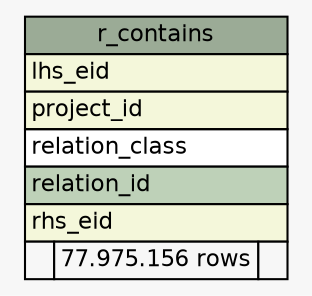 // dot 2.36.0 on Mac OS X 10.10.3
// SchemaSpy rev 590
digraph "r_contains" {
  graph [
    rankdir="RL"
    bgcolor="#f7f7f7"
    nodesep="0.18"
    ranksep="0.46"
    fontname="Helvetica"
    fontsize="11"
  ];
  node [
    fontname="Helvetica"
    fontsize="11"
    shape="plaintext"
  ];
  edge [
    arrowsize="0.8"
  ];
  "r_contains" [
    label=<
    <TABLE BORDER="0" CELLBORDER="1" CELLSPACING="0" BGCOLOR="#ffffff">
      <TR><TD COLSPAN="3" BGCOLOR="#9bab96" ALIGN="CENTER">r_contains</TD></TR>
      <TR><TD PORT="lhs_eid" COLSPAN="3" BGCOLOR="#f4f7da" ALIGN="LEFT">lhs_eid</TD></TR>
      <TR><TD PORT="project_id" COLSPAN="3" BGCOLOR="#f4f7da" ALIGN="LEFT">project_id</TD></TR>
      <TR><TD PORT="relation_class" COLSPAN="3" ALIGN="LEFT">relation_class</TD></TR>
      <TR><TD PORT="relation_id" COLSPAN="3" BGCOLOR="#bed1b8" ALIGN="LEFT">relation_id</TD></TR>
      <TR><TD PORT="rhs_eid" COLSPAN="3" BGCOLOR="#f4f7da" ALIGN="LEFT">rhs_eid</TD></TR>
      <TR><TD ALIGN="LEFT" BGCOLOR="#f7f7f7">  </TD><TD ALIGN="RIGHT" BGCOLOR="#f7f7f7">77.975.156 rows</TD><TD ALIGN="RIGHT" BGCOLOR="#f7f7f7">  </TD></TR>
    </TABLE>>
    URL="tables/r_contains.html"
    tooltip="r_contains"
  ];
}
